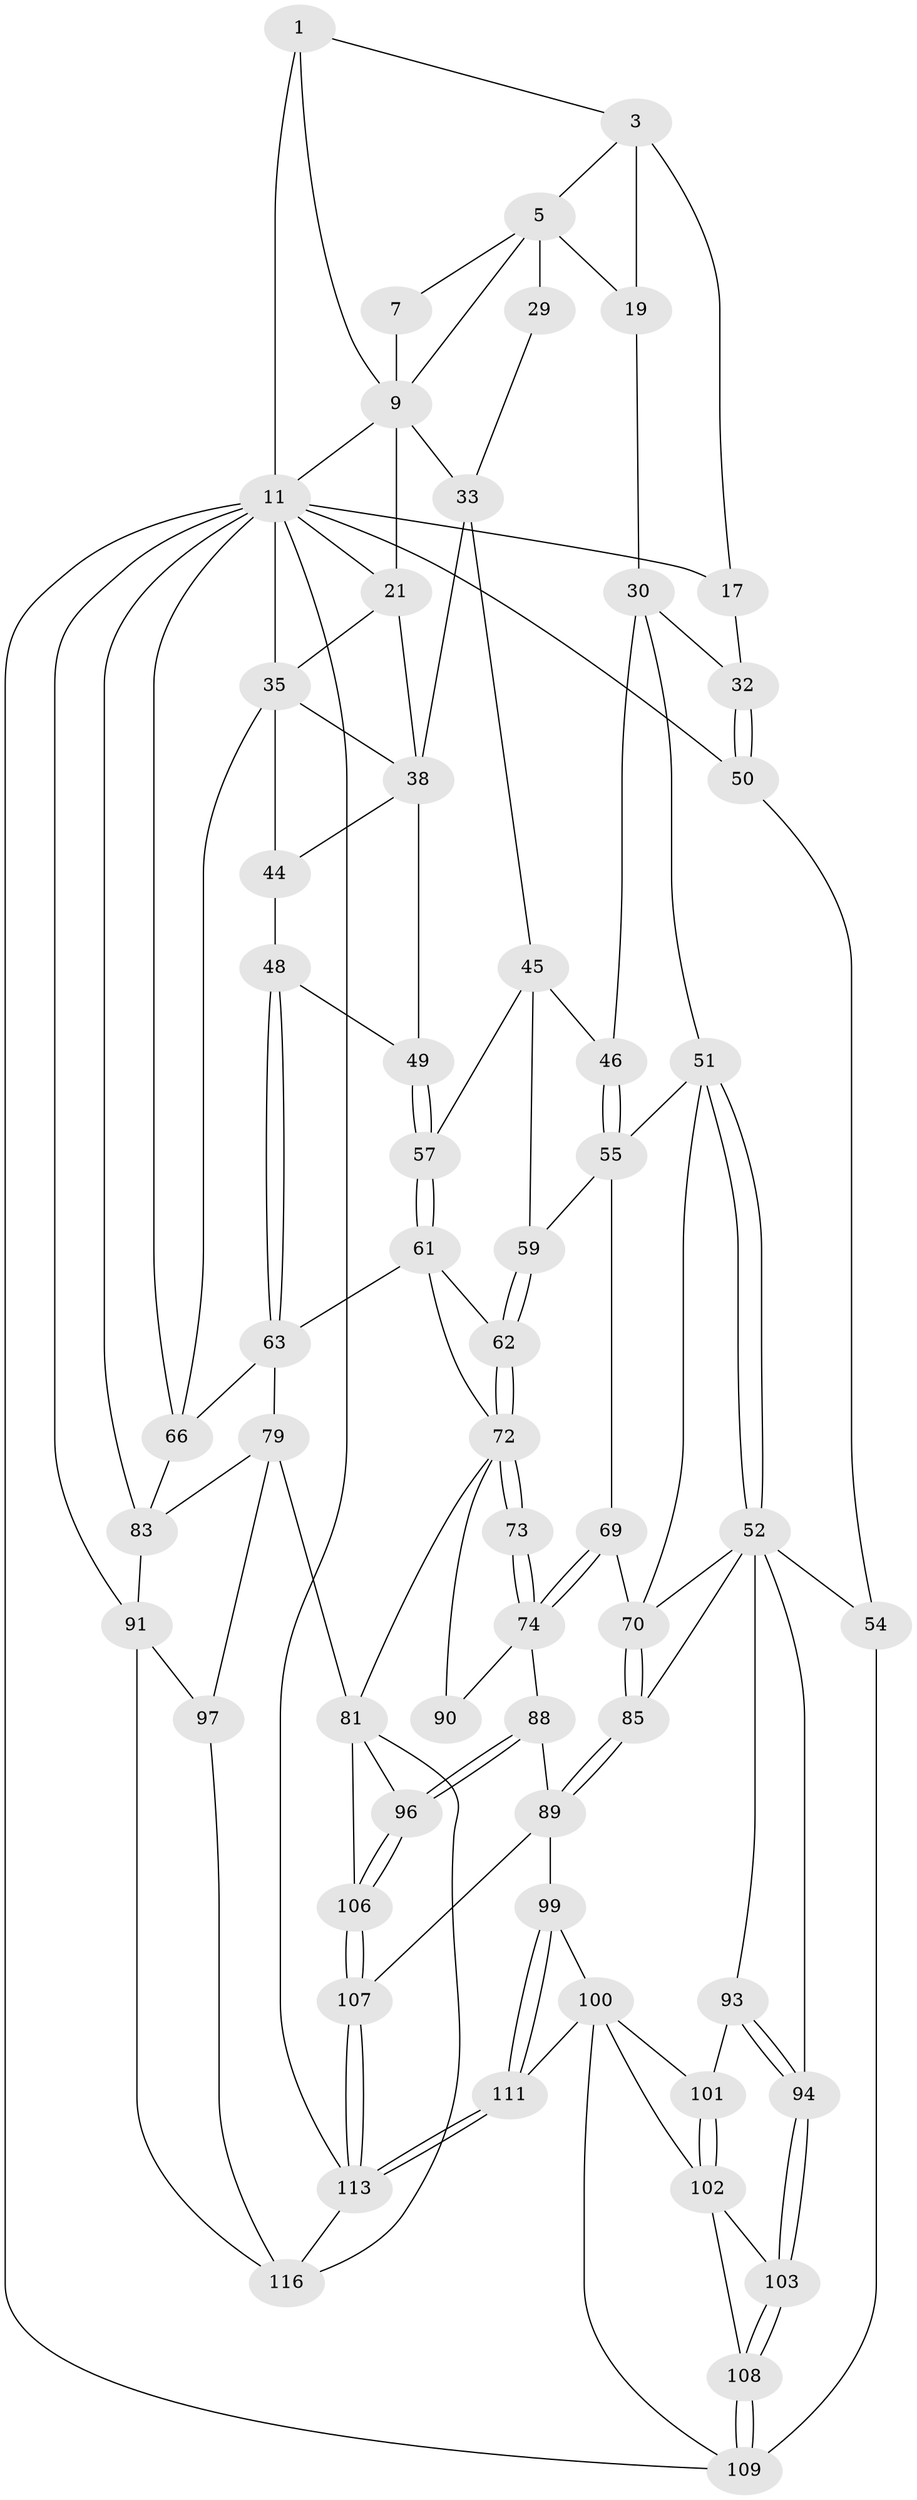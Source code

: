 // original degree distribution, {3: 0.016666666666666666, 4: 0.21666666666666667, 5: 0.5666666666666667, 6: 0.2}
// Generated by graph-tools (version 1.1) at 2025/28/03/15/25 16:28:07]
// undirected, 60 vertices, 135 edges
graph export_dot {
graph [start="1"]
  node [color=gray90,style=filled];
  1 [pos="+0.5014755369238771+0",super="+2+8"];
  3 [pos="+0.21612717965952116+0",super="+18+4"];
  5 [pos="+0.36691165900177136+0.07156829950000188",super="+6+26"];
  7 [pos="+0.5013609375075831+0"];
  9 [pos="+0.7747211885287619+0",super="+10"];
  11 [pos="+1+0",super="+12+14"];
  17 [pos="+0.08058633779897255+0.0835047830553944"];
  19 [pos="+0.2756961682443903+0.11721853049233784",super="+20+28"];
  21 [pos="+0.7714720414373847+0.11662749488091571",super="+22"];
  29 [pos="+0.5011007661478456+0.0767075448108475",super="+34"];
  30 [pos="+0.19188146441312912+0.17973125392011075",super="+37+31"];
  32 [pos="+0.023451686986625+0.17290164376781475"];
  33 [pos="+0.5397387962613079+0.1958924046781439",super="+40"];
  35 [pos="+0.8910590364145616+0.17091783587201329",super="+42+36"];
  38 [pos="+0.701630899195881+0.22634611572798005",super="+41+39"];
  44 [pos="+0.826456294004833+0.343563018283332"];
  45 [pos="+0.5150554177620872+0.265873469491006",super="+58"];
  46 [pos="+0.32306389607610253+0.22760359608455"];
  48 [pos="+0.8138776509142822+0.34660552256154564"];
  49 [pos="+0.6941188043309092+0.2979976142374869"];
  50 [pos="+0+0.1673432557298759"];
  51 [pos="+0.134573109102412+0.3848844617681801",super="+56"];
  52 [pos="+0.06082964724633209+0.45987100700089223",super="+76+53"];
  54 [pos="+0+0.5379479475703566"];
  55 [pos="+0.3013677464275876+0.30525584264118505",super="+60"];
  57 [pos="+0.6365134436032162+0.3687427574380154"];
  59 [pos="+0.5102023064399274+0.3364691012264498"];
  61 [pos="+0.6460612200175835+0.42134299774923667",super="+65"];
  62 [pos="+0.5265371795431687+0.4250468457324894"];
  63 [pos="+0.7567000152545862+0.42641186271082554",super="+64"];
  66 [pos="+0.9443892362410056+0.4071595849028242",super="+67"];
  69 [pos="+0.42819549146216973+0.43770103041139136"];
  70 [pos="+0.3056857487863968+0.4798894064541229",super="+71"];
  72 [pos="+0.507133861380563+0.4849920975700053",super="+75"];
  73 [pos="+0.480771909481205+0.5007870069377555"];
  74 [pos="+0.475988227515974+0.5012402974508009",super="+87"];
  79 [pos="+0.7425537675990002+0.5976461925376964",super="+80"];
  81 [pos="+0.6391435252642557+0.7246953824437904",super="+95"];
  83 [pos="+0.8104499700709669+0.5774264545840049",super="+84"];
  85 [pos="+0.3292353799273779+0.6025318504775339"];
  88 [pos="+0.36130563939095905+0.6210774186475073"];
  89 [pos="+0.3476790859985926+0.6201526289546251",super="+98"];
  90 [pos="+0.5225833181989521+0.6119275132750707"];
  91 [pos="+1+1",super="+92"];
  93 [pos="+0.1385422754675897+0.6404604875220427"];
  94 [pos="+0+0.5753279205601706"];
  96 [pos="+0.5010598890316307+0.7582063936291393"];
  97 [pos="+0.7332634845363187+0.8012730269675951"];
  99 [pos="+0.24877692033405976+0.7264815376715937"];
  100 [pos="+0.1754142540846422+0.6917530801937356",super="+104"];
  101 [pos="+0.14629594422950126+0.6558690575941227"];
  102 [pos="+0.1170449281458118+0.7829021830670215",super="+105"];
  103 [pos="+0.054217324237882364+0.7380367454889228"];
  106 [pos="+0.37059551901368765+0.8996986462796855"];
  107 [pos="+0.34839984057302126+0.9161320620375981"];
  108 [pos="+0.01498995717936775+0.8212606419713996"];
  109 [pos="+0+1",super="+110"];
  111 [pos="+0.23311635163537664+0.8484461007683487"];
  113 [pos="+0.3381745431614013+0.9280124514785831",super="+118"];
  116 [pos="+0.7126271570007092+0.8653921659083565",super="+119+117"];
  1 -- 3;
  1 -- 11 [weight=2];
  1 -- 9;
  3 -- 17;
  3 -- 19 [weight=2];
  3 -- 5;
  5 -- 29 [weight=3];
  5 -- 7;
  5 -- 9;
  5 -- 19;
  7 -- 9;
  9 -- 33;
  9 -- 21;
  9 -- 11;
  11 -- 91 [weight=2];
  11 -- 17;
  11 -- 50;
  11 -- 113;
  11 -- 109;
  11 -- 66;
  11 -- 83;
  11 -- 35 [weight=2];
  11 -- 21;
  17 -- 32;
  19 -- 30 [weight=2];
  21 -- 38;
  21 -- 35;
  29 -- 33;
  30 -- 46;
  30 -- 32;
  30 -- 51;
  32 -- 50;
  32 -- 50;
  33 -- 45;
  33 -- 38;
  35 -- 66;
  35 -- 44;
  35 -- 38;
  38 -- 44;
  38 -- 49;
  44 -- 48;
  45 -- 46;
  45 -- 57;
  45 -- 59;
  46 -- 55;
  46 -- 55;
  48 -- 49;
  48 -- 63;
  48 -- 63;
  49 -- 57;
  49 -- 57;
  50 -- 54;
  51 -- 52;
  51 -- 52;
  51 -- 70;
  51 -- 55;
  52 -- 93;
  52 -- 85;
  52 -- 70;
  52 -- 54;
  52 -- 94;
  54 -- 109;
  55 -- 59;
  55 -- 69;
  57 -- 61;
  57 -- 61;
  59 -- 62;
  59 -- 62;
  61 -- 62;
  61 -- 72;
  61 -- 63;
  62 -- 72;
  62 -- 72;
  63 -- 79;
  63 -- 66;
  66 -- 83;
  69 -- 70;
  69 -- 74;
  69 -- 74;
  70 -- 85;
  70 -- 85;
  72 -- 73 [weight=2];
  72 -- 73;
  72 -- 81;
  72 -- 90 [weight=2];
  73 -- 74;
  73 -- 74;
  74 -- 88;
  74 -- 90;
  79 -- 83;
  79 -- 81;
  79 -- 97;
  81 -- 96;
  81 -- 106;
  81 -- 116;
  83 -- 91;
  85 -- 89;
  85 -- 89;
  88 -- 89;
  88 -- 96;
  88 -- 96;
  89 -- 99;
  89 -- 107;
  91 -- 97;
  91 -- 116;
  93 -- 94;
  93 -- 94;
  93 -- 101;
  94 -- 103;
  94 -- 103;
  96 -- 106;
  96 -- 106;
  97 -- 116;
  99 -- 100;
  99 -- 111;
  99 -- 111;
  100 -- 101;
  100 -- 109;
  100 -- 111;
  100 -- 102;
  101 -- 102;
  101 -- 102;
  102 -- 103;
  102 -- 108;
  103 -- 108;
  103 -- 108;
  106 -- 107;
  106 -- 107;
  107 -- 113;
  107 -- 113;
  108 -- 109;
  108 -- 109;
  111 -- 113;
  111 -- 113;
  113 -- 116;
}
